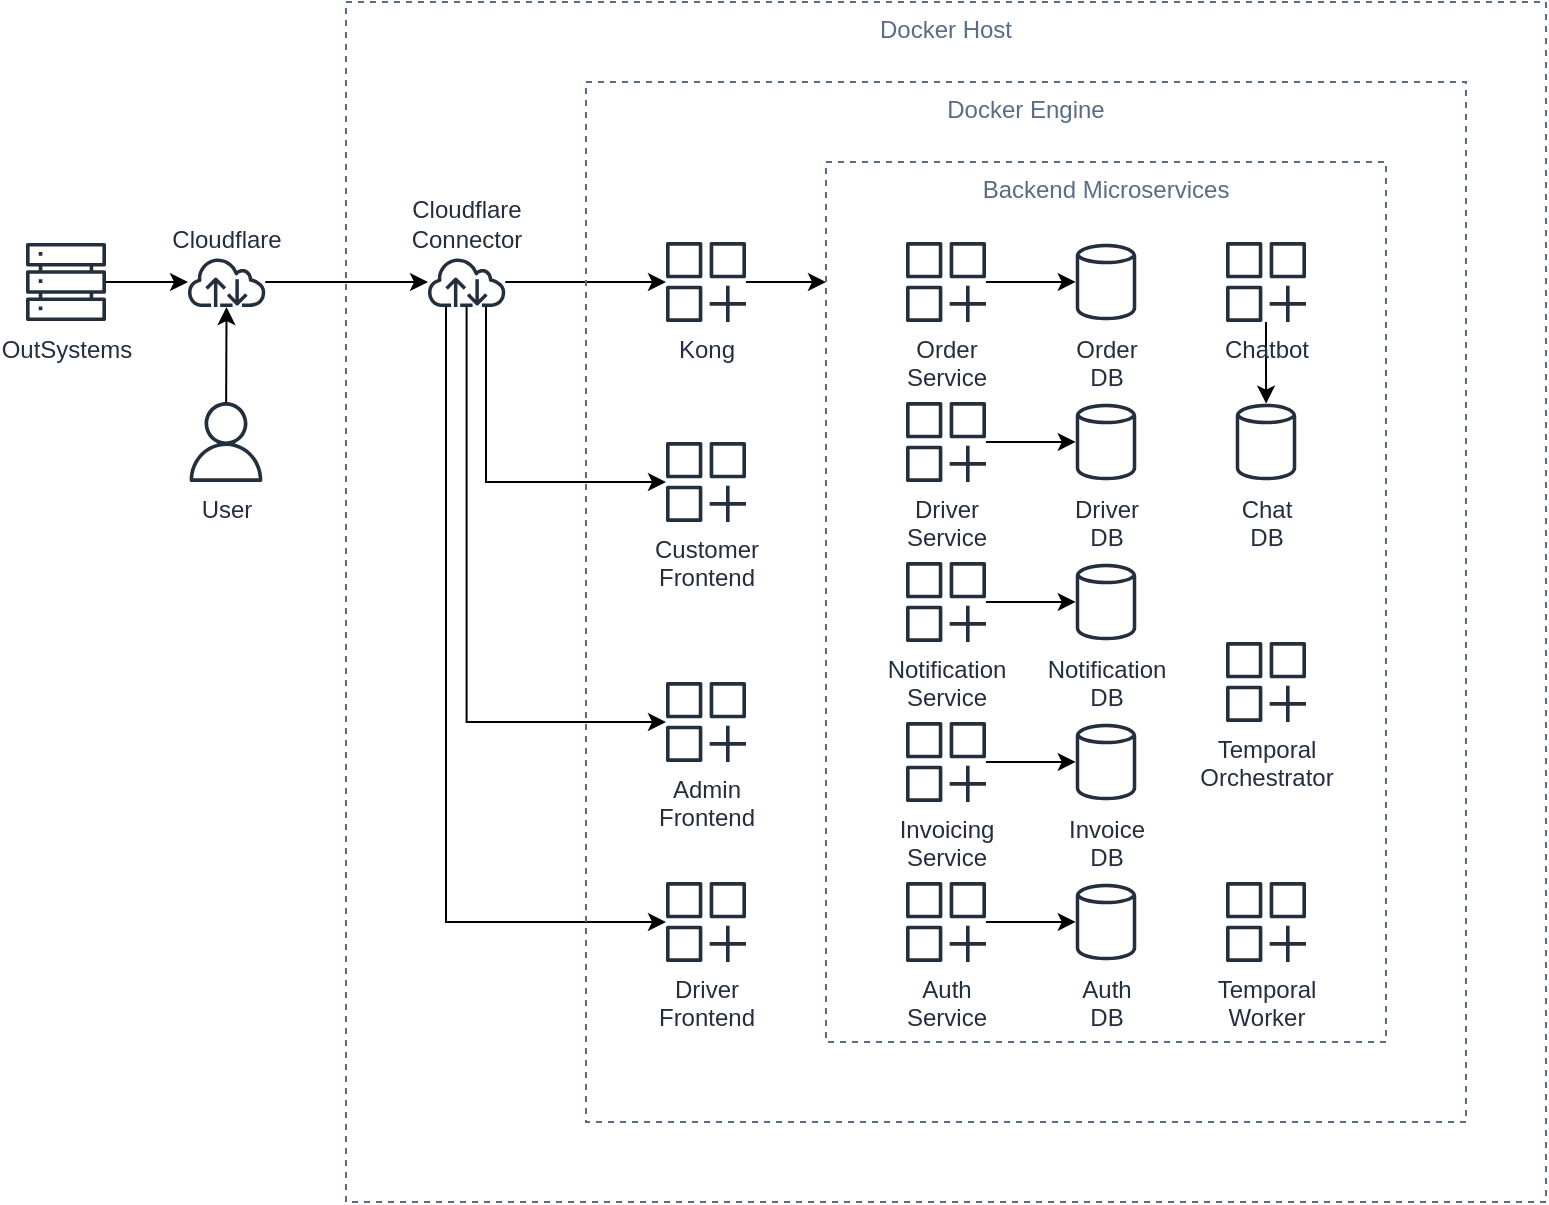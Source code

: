 <mxfile>
    <diagram name="Page-1" id="uge8Uq6DLkfK-eYtB3qo">
        <mxGraphModel dx="688" dy="692" grid="1" gridSize="10" guides="1" tooltips="1" connect="1" arrows="1" fold="1" page="1" pageScale="1" pageWidth="3300" pageHeight="4681" math="0" shadow="0">
            <root>
                <mxCell id="0"/>
                <mxCell id="1" parent="0"/>
                <mxCell id="JxBHjFyv43aqF_TuD2n9-13" style="edgeStyle=orthogonalEdgeStyle;rounded=0;orthogonalLoop=1;jettySize=auto;html=1;" parent="1" source="JxBHjFyv43aqF_TuD2n9-1" target="JxBHjFyv43aqF_TuD2n9-3" edge="1">
                    <mxGeometry relative="1" as="geometry"/>
                </mxCell>
                <mxCell id="JxBHjFyv43aqF_TuD2n9-1" value="OutSystems" style="sketch=0;outlineConnect=0;fontColor=#232F3E;gradientColor=none;fillColor=#232F3D;strokeColor=none;dashed=0;verticalLabelPosition=bottom;verticalAlign=top;align=center;html=1;fontSize=12;fontStyle=0;aspect=fixed;pointerEvents=1;shape=mxgraph.aws4.servers;" parent="1" vertex="1">
                    <mxGeometry x="40" y="160" width="40" height="40" as="geometry"/>
                </mxCell>
                <mxCell id="JxBHjFyv43aqF_TuD2n9-9" style="edgeStyle=orthogonalEdgeStyle;rounded=0;orthogonalLoop=1;jettySize=auto;html=1;" parent="1" source="JxBHjFyv43aqF_TuD2n9-3" target="JxBHjFyv43aqF_TuD2n9-6" edge="1">
                    <mxGeometry relative="1" as="geometry"/>
                </mxCell>
                <mxCell id="JxBHjFyv43aqF_TuD2n9-3" value="Cloudflare" style="sketch=0;outlineConnect=0;fontColor=#232F3E;gradientColor=none;fillColor=#232F3D;strokeColor=none;dashed=0;verticalLabelPosition=top;verticalAlign=bottom;align=center;html=1;fontSize=12;fontStyle=0;aspect=fixed;pointerEvents=1;shape=mxgraph.aws4.internet;labelPosition=center;" parent="1" vertex="1">
                    <mxGeometry x="120" y="167.5" width="40.63" height="25" as="geometry"/>
                </mxCell>
                <mxCell id="JxBHjFyv43aqF_TuD2n9-7" value="Docker Host" style="fillColor=none;strokeColor=#5A6C86;dashed=1;verticalAlign=top;fontStyle=0;fontColor=#5A6C86;whiteSpace=wrap;html=1;movable=0;resizable=0;rotatable=0;deletable=0;editable=0;locked=1;connectable=0;" parent="1" vertex="1">
                    <mxGeometry x="200" y="40" width="600" height="600" as="geometry"/>
                </mxCell>
                <mxCell id="JxBHjFyv43aqF_TuD2n9-12" style="edgeStyle=orthogonalEdgeStyle;rounded=0;orthogonalLoop=1;jettySize=auto;html=1;" parent="1" source="JxBHjFyv43aqF_TuD2n9-6" target="JxBHjFyv43aqF_TuD2n9-11" edge="1">
                    <mxGeometry relative="1" as="geometry"/>
                </mxCell>
                <mxCell id="JxBHjFyv43aqF_TuD2n9-70" style="edgeStyle=orthogonalEdgeStyle;rounded=0;orthogonalLoop=1;jettySize=auto;html=1;" parent="1" source="JxBHjFyv43aqF_TuD2n9-6" target="JxBHjFyv43aqF_TuD2n9-67" edge="1">
                    <mxGeometry relative="1" as="geometry">
                        <Array as="points">
                            <mxPoint x="270" y="280"/>
                        </Array>
                    </mxGeometry>
                </mxCell>
                <mxCell id="JxBHjFyv43aqF_TuD2n9-71" style="edgeStyle=orthogonalEdgeStyle;rounded=0;orthogonalLoop=1;jettySize=auto;html=1;" parent="1" source="JxBHjFyv43aqF_TuD2n9-6" target="JxBHjFyv43aqF_TuD2n9-68" edge="1">
                    <mxGeometry relative="1" as="geometry">
                        <Array as="points">
                            <mxPoint x="260" y="400"/>
                        </Array>
                    </mxGeometry>
                </mxCell>
                <mxCell id="JxBHjFyv43aqF_TuD2n9-72" style="edgeStyle=orthogonalEdgeStyle;rounded=0;orthogonalLoop=1;jettySize=auto;html=1;" parent="1" source="JxBHjFyv43aqF_TuD2n9-6" target="JxBHjFyv43aqF_TuD2n9-69" edge="1">
                    <mxGeometry relative="1" as="geometry">
                        <Array as="points">
                            <mxPoint x="250" y="500"/>
                        </Array>
                    </mxGeometry>
                </mxCell>
                <mxCell id="JxBHjFyv43aqF_TuD2n9-6" value="Cloudflare&lt;div&gt;Connector&lt;/div&gt;" style="sketch=0;outlineConnect=0;fontColor=#232F3E;gradientColor=none;fillColor=#232F3D;strokeColor=none;dashed=0;verticalLabelPosition=top;verticalAlign=bottom;align=center;html=1;fontSize=12;fontStyle=0;aspect=fixed;pointerEvents=1;shape=mxgraph.aws4.internet;labelPosition=center;" parent="1" vertex="1">
                    <mxGeometry x="240" y="167.5" width="40.63" height="25" as="geometry"/>
                </mxCell>
                <mxCell id="JxBHjFyv43aqF_TuD2n9-10" value="Docker Engine" style="fillColor=none;strokeColor=#5A6C86;dashed=1;verticalAlign=top;fontStyle=0;fontColor=#5A6C86;whiteSpace=wrap;html=1;movable=0;resizable=0;rotatable=0;deletable=0;editable=0;locked=1;connectable=0;" parent="1" vertex="1">
                    <mxGeometry x="320" y="80" width="440" height="520" as="geometry"/>
                </mxCell>
                <mxCell id="JxBHjFyv43aqF_TuD2n9-66" style="edgeStyle=orthogonalEdgeStyle;rounded=0;orthogonalLoop=1;jettySize=auto;html=1;" parent="1" source="JxBHjFyv43aqF_TuD2n9-11" edge="1">
                    <mxGeometry relative="1" as="geometry">
                        <mxPoint x="440" y="180" as="targetPoint"/>
                    </mxGeometry>
                </mxCell>
                <mxCell id="JxBHjFyv43aqF_TuD2n9-11" value="Kong" style="sketch=0;outlineConnect=0;fontColor=#232F3E;gradientColor=none;fillColor=#232F3D;strokeColor=none;dashed=0;verticalLabelPosition=bottom;verticalAlign=top;align=center;html=1;fontSize=12;fontStyle=0;aspect=fixed;pointerEvents=1;shape=mxgraph.aws4.generic_application;" parent="1" vertex="1">
                    <mxGeometry x="360" y="160" width="40" height="40" as="geometry"/>
                </mxCell>
                <mxCell id="JxBHjFyv43aqF_TuD2n9-45" value="Backend Microservices" style="fillColor=none;strokeColor=#5A6C86;dashed=1;verticalAlign=top;fontStyle=0;fontColor=#5A6C86;whiteSpace=wrap;html=1;movable=0;resizable=0;rotatable=0;deletable=0;editable=0;locked=1;connectable=0;" parent="1" vertex="1">
                    <mxGeometry x="440" y="120" width="280" height="440" as="geometry"/>
                </mxCell>
                <mxCell id="JxBHjFyv43aqF_TuD2n9-60" style="edgeStyle=orthogonalEdgeStyle;rounded=0;orthogonalLoop=1;jettySize=auto;html=1;" parent="1" source="JxBHjFyv43aqF_TuD2n9-14" target="JxBHjFyv43aqF_TuD2n9-54" edge="1">
                    <mxGeometry relative="1" as="geometry"/>
                </mxCell>
                <mxCell id="JxBHjFyv43aqF_TuD2n9-14" value="Order&lt;div&gt;Service&lt;/div&gt;" style="sketch=0;outlineConnect=0;fontColor=#232F3E;gradientColor=none;fillColor=#232F3D;strokeColor=none;dashed=0;verticalLabelPosition=bottom;verticalAlign=top;align=center;html=1;fontSize=12;fontStyle=0;aspect=fixed;pointerEvents=1;shape=mxgraph.aws4.generic_application;" parent="1" vertex="1">
                    <mxGeometry x="480" y="160" width="40" height="40" as="geometry"/>
                </mxCell>
                <mxCell id="JxBHjFyv43aqF_TuD2n9-59" style="edgeStyle=orthogonalEdgeStyle;rounded=0;orthogonalLoop=1;jettySize=auto;html=1;" parent="1" source="JxBHjFyv43aqF_TuD2n9-16" target="JxBHjFyv43aqF_TuD2n9-55" edge="1">
                    <mxGeometry relative="1" as="geometry"/>
                </mxCell>
                <mxCell id="JxBHjFyv43aqF_TuD2n9-16" value="Driver&lt;div&gt;Service&lt;/div&gt;" style="sketch=0;outlineConnect=0;fontColor=#232F3E;gradientColor=none;fillColor=#232F3D;strokeColor=none;dashed=0;verticalLabelPosition=bottom;verticalAlign=top;align=center;html=1;fontSize=12;fontStyle=0;aspect=fixed;pointerEvents=1;shape=mxgraph.aws4.generic_application;" parent="1" vertex="1">
                    <mxGeometry x="480" y="240" width="40" height="40" as="geometry"/>
                </mxCell>
                <mxCell id="JxBHjFyv43aqF_TuD2n9-52" style="edgeStyle=orthogonalEdgeStyle;rounded=0;orthogonalLoop=1;jettySize=auto;html=1;" parent="1" source="JxBHjFyv43aqF_TuD2n9-17" target="JxBHjFyv43aqF_TuD2n9-51" edge="1">
                    <mxGeometry relative="1" as="geometry"/>
                </mxCell>
                <mxCell id="JxBHjFyv43aqF_TuD2n9-17" value="Notification&lt;div&gt;Service&lt;/div&gt;" style="sketch=0;outlineConnect=0;fontColor=#232F3E;gradientColor=none;fillColor=#232F3D;strokeColor=none;dashed=0;verticalLabelPosition=bottom;verticalAlign=top;align=center;html=1;fontSize=12;fontStyle=0;aspect=fixed;pointerEvents=1;shape=mxgraph.aws4.generic_application;" parent="1" vertex="1">
                    <mxGeometry x="480" y="320" width="40" height="40" as="geometry"/>
                </mxCell>
                <mxCell id="JxBHjFyv43aqF_TuD2n9-53" style="edgeStyle=orthogonalEdgeStyle;rounded=0;orthogonalLoop=1;jettySize=auto;html=1;" parent="1" source="JxBHjFyv43aqF_TuD2n9-18" target="JxBHjFyv43aqF_TuD2n9-50" edge="1">
                    <mxGeometry relative="1" as="geometry"/>
                </mxCell>
                <mxCell id="JxBHjFyv43aqF_TuD2n9-18" value="Invoicing&lt;div&gt;Service&lt;/div&gt;" style="sketch=0;outlineConnect=0;fontColor=#232F3E;gradientColor=none;fillColor=#232F3D;strokeColor=none;dashed=0;verticalLabelPosition=bottom;verticalAlign=top;align=center;html=1;fontSize=12;fontStyle=0;aspect=fixed;pointerEvents=1;shape=mxgraph.aws4.generic_application;" parent="1" vertex="1">
                    <mxGeometry x="480" y="400" width="40" height="40" as="geometry"/>
                </mxCell>
                <mxCell id="JxBHjFyv43aqF_TuD2n9-42" style="edgeStyle=orthogonalEdgeStyle;rounded=0;orthogonalLoop=1;jettySize=auto;html=1;" parent="1" edge="1">
                    <mxGeometry relative="1" as="geometry">
                        <mxPoint x="460" y="160" as="sourcePoint"/>
                    </mxGeometry>
                </mxCell>
                <mxCell id="JxBHjFyv43aqF_TuD2n9-62" style="edgeStyle=orthogonalEdgeStyle;rounded=0;orthogonalLoop=1;jettySize=auto;html=1;" parent="1" source="JxBHjFyv43aqF_TuD2n9-46" target="JxBHjFyv43aqF_TuD2n9-61" edge="1">
                    <mxGeometry relative="1" as="geometry"/>
                </mxCell>
                <mxCell id="JxBHjFyv43aqF_TuD2n9-46" value="Chatbot" style="sketch=0;outlineConnect=0;fontColor=#232F3E;gradientColor=none;fillColor=#232F3D;strokeColor=none;dashed=0;verticalLabelPosition=bottom;verticalAlign=top;align=center;html=1;fontSize=12;fontStyle=0;aspect=fixed;pointerEvents=1;shape=mxgraph.aws4.generic_application;" parent="1" vertex="1">
                    <mxGeometry x="640" y="160" width="40" height="40" as="geometry"/>
                </mxCell>
                <mxCell id="JxBHjFyv43aqF_TuD2n9-49" style="edgeStyle=orthogonalEdgeStyle;rounded=0;orthogonalLoop=1;jettySize=auto;html=1;" parent="1" source="JxBHjFyv43aqF_TuD2n9-47" target="JxBHjFyv43aqF_TuD2n9-48" edge="1">
                    <mxGeometry relative="1" as="geometry"/>
                </mxCell>
                <mxCell id="JxBHjFyv43aqF_TuD2n9-47" value="Auth&lt;div&gt;Service&lt;/div&gt;" style="sketch=0;outlineConnect=0;fontColor=#232F3E;gradientColor=none;fillColor=#232F3D;strokeColor=none;dashed=0;verticalLabelPosition=bottom;verticalAlign=top;align=center;html=1;fontSize=12;fontStyle=0;aspect=fixed;pointerEvents=1;shape=mxgraph.aws4.generic_application;" parent="1" vertex="1">
                    <mxGeometry x="480" y="480" width="40" height="40" as="geometry"/>
                </mxCell>
                <mxCell id="JxBHjFyv43aqF_TuD2n9-48" value="Auth&lt;div&gt;DB&lt;/div&gt;" style="sketch=0;outlineConnect=0;fontColor=#232F3E;gradientColor=none;fillColor=#232F3D;strokeColor=none;dashed=0;verticalLabelPosition=bottom;verticalAlign=top;align=center;html=1;fontSize=12;fontStyle=0;aspect=fixed;pointerEvents=1;shape=mxgraph.aws4.generic_database;" parent="1" vertex="1">
                    <mxGeometry x="564.87" y="480" width="30.26" height="40" as="geometry"/>
                </mxCell>
                <mxCell id="JxBHjFyv43aqF_TuD2n9-50" value="Invoice&lt;div&gt;DB&lt;/div&gt;" style="sketch=0;outlineConnect=0;fontColor=#232F3E;gradientColor=none;fillColor=#232F3D;strokeColor=none;dashed=0;verticalLabelPosition=bottom;verticalAlign=top;align=center;html=1;fontSize=12;fontStyle=0;aspect=fixed;pointerEvents=1;shape=mxgraph.aws4.generic_database;" parent="1" vertex="1">
                    <mxGeometry x="564.87" y="400" width="30.26" height="40" as="geometry"/>
                </mxCell>
                <mxCell id="JxBHjFyv43aqF_TuD2n9-51" value="Notification&lt;div&gt;DB&lt;/div&gt;" style="sketch=0;outlineConnect=0;fontColor=#232F3E;gradientColor=none;fillColor=#232F3D;strokeColor=none;dashed=0;verticalLabelPosition=bottom;verticalAlign=top;align=center;html=1;fontSize=12;fontStyle=0;aspect=fixed;pointerEvents=1;shape=mxgraph.aws4.generic_database;" parent="1" vertex="1">
                    <mxGeometry x="564.87" y="320" width="30.26" height="40" as="geometry"/>
                </mxCell>
                <mxCell id="JxBHjFyv43aqF_TuD2n9-54" value="Order&lt;div&gt;DB&lt;/div&gt;" style="sketch=0;outlineConnect=0;fontColor=#232F3E;gradientColor=none;fillColor=#232F3D;strokeColor=none;dashed=0;verticalLabelPosition=bottom;verticalAlign=top;align=center;html=1;fontSize=12;fontStyle=0;aspect=fixed;pointerEvents=1;shape=mxgraph.aws4.generic_database;" parent="1" vertex="1">
                    <mxGeometry x="564.87" y="160" width="30.26" height="40" as="geometry"/>
                </mxCell>
                <mxCell id="JxBHjFyv43aqF_TuD2n9-55" value="Driver&lt;div&gt;DB&lt;/div&gt;" style="sketch=0;outlineConnect=0;fontColor=#232F3E;gradientColor=none;fillColor=#232F3D;strokeColor=none;dashed=0;verticalLabelPosition=bottom;verticalAlign=top;align=center;html=1;fontSize=12;fontStyle=0;aspect=fixed;pointerEvents=1;shape=mxgraph.aws4.generic_database;" parent="1" vertex="1">
                    <mxGeometry x="564.87" y="240" width="30.26" height="40" as="geometry"/>
                </mxCell>
                <mxCell id="JxBHjFyv43aqF_TuD2n9-61" value="Chat&lt;div&gt;DB&lt;/div&gt;" style="sketch=0;outlineConnect=0;fontColor=#232F3E;gradientColor=none;fillColor=#232F3D;strokeColor=none;dashed=0;verticalLabelPosition=bottom;verticalAlign=top;align=center;html=1;fontSize=12;fontStyle=0;aspect=fixed;pointerEvents=1;shape=mxgraph.aws4.generic_database;" parent="1" vertex="1">
                    <mxGeometry x="644.87" y="240" width="30.26" height="40" as="geometry"/>
                </mxCell>
                <mxCell id="JxBHjFyv43aqF_TuD2n9-63" value="Temporal&lt;div&gt;Orchestrator&lt;/div&gt;" style="sketch=0;outlineConnect=0;fontColor=#232F3E;gradientColor=none;fillColor=#232F3D;strokeColor=none;dashed=0;verticalLabelPosition=bottom;verticalAlign=top;align=center;html=1;fontSize=12;fontStyle=0;aspect=fixed;pointerEvents=1;shape=mxgraph.aws4.generic_application;" parent="1" vertex="1">
                    <mxGeometry x="640" y="360" width="40" height="40" as="geometry"/>
                </mxCell>
                <mxCell id="JxBHjFyv43aqF_TuD2n9-64" value="Temporal&lt;div&gt;Worker&lt;/div&gt;" style="sketch=0;outlineConnect=0;fontColor=#232F3E;gradientColor=none;fillColor=#232F3D;strokeColor=none;dashed=0;verticalLabelPosition=bottom;verticalAlign=top;align=center;html=1;fontSize=12;fontStyle=0;aspect=fixed;pointerEvents=1;shape=mxgraph.aws4.generic_application;" parent="1" vertex="1">
                    <mxGeometry x="640" y="480" width="40" height="40" as="geometry"/>
                </mxCell>
                <mxCell id="JxBHjFyv43aqF_TuD2n9-67" value="Customer&lt;br&gt;Frontend" style="sketch=0;outlineConnect=0;fontColor=#232F3E;gradientColor=none;fillColor=#232F3D;strokeColor=none;dashed=0;verticalLabelPosition=bottom;verticalAlign=top;align=center;html=1;fontSize=12;fontStyle=0;aspect=fixed;pointerEvents=1;shape=mxgraph.aws4.generic_application;" parent="1" vertex="1">
                    <mxGeometry x="360" y="260" width="40" height="40" as="geometry"/>
                </mxCell>
                <mxCell id="JxBHjFyv43aqF_TuD2n9-68" value="Admin&lt;div&gt;Frontend&lt;/div&gt;" style="sketch=0;outlineConnect=0;fontColor=#232F3E;gradientColor=none;fillColor=#232F3D;strokeColor=none;dashed=0;verticalLabelPosition=bottom;verticalAlign=top;align=center;html=1;fontSize=12;fontStyle=0;aspect=fixed;pointerEvents=1;shape=mxgraph.aws4.generic_application;" parent="1" vertex="1">
                    <mxGeometry x="360" y="380" width="40" height="40" as="geometry"/>
                </mxCell>
                <mxCell id="JxBHjFyv43aqF_TuD2n9-69" value="Driver&lt;div&gt;Frontend&lt;/div&gt;" style="sketch=0;outlineConnect=0;fontColor=#232F3E;gradientColor=none;fillColor=#232F3D;strokeColor=none;dashed=0;verticalLabelPosition=bottom;verticalAlign=top;align=center;html=1;fontSize=12;fontStyle=0;aspect=fixed;pointerEvents=1;shape=mxgraph.aws4.generic_application;" parent="1" vertex="1">
                    <mxGeometry x="360" y="480" width="40" height="40" as="geometry"/>
                </mxCell>
                <mxCell id="3" style="edgeStyle=none;html=1;" edge="1" parent="1" source="2" target="JxBHjFyv43aqF_TuD2n9-3">
                    <mxGeometry relative="1" as="geometry"/>
                </mxCell>
                <mxCell id="2" value="User" style="sketch=0;outlineConnect=0;fontColor=#232F3E;gradientColor=none;fillColor=#232F3D;strokeColor=none;dashed=0;verticalLabelPosition=bottom;verticalAlign=top;align=center;html=1;fontSize=12;fontStyle=0;aspect=fixed;pointerEvents=1;shape=mxgraph.aws4.user;" vertex="1" parent="1">
                    <mxGeometry x="120" y="240" width="40" height="40" as="geometry"/>
                </mxCell>
            </root>
        </mxGraphModel>
    </diagram>
</mxfile>